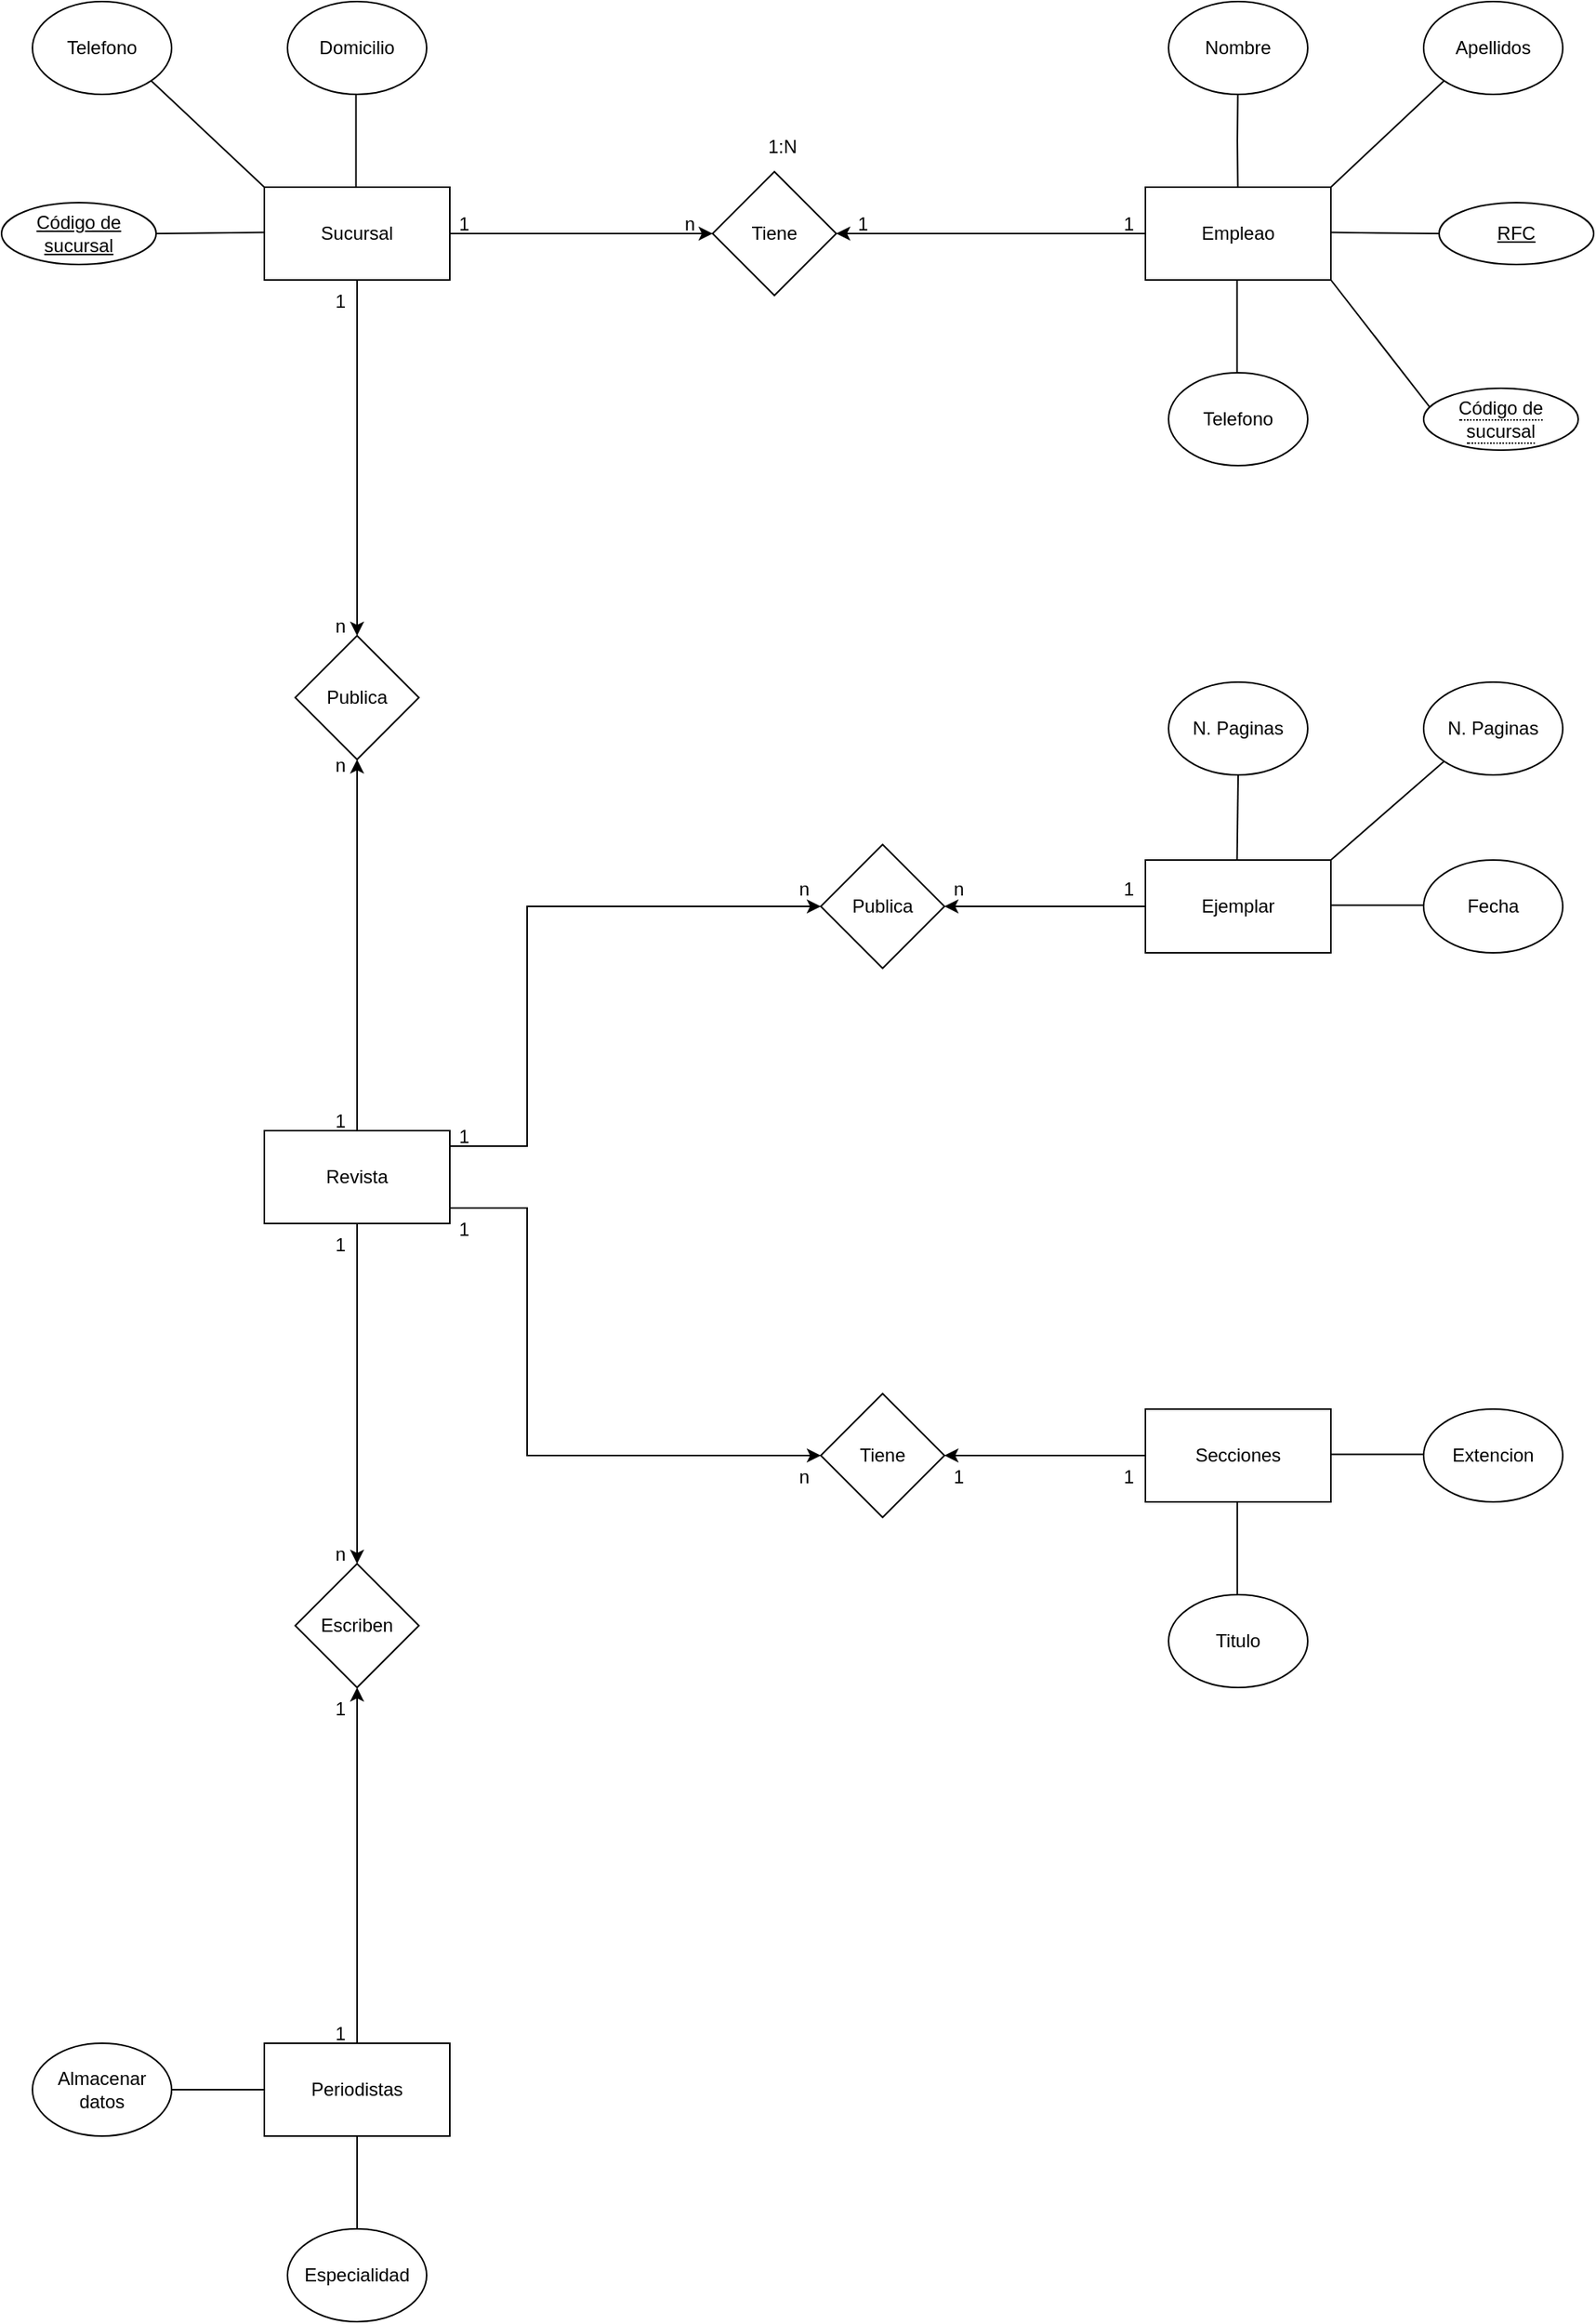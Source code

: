 <mxfile version="20.8.5" type="github">
  <diagram id="XUI5iUdzhMqutnzm3eRX" name="Página-1">
    <mxGraphModel dx="1434" dy="1965" grid="1" gridSize="10" guides="1" tooltips="1" connect="1" arrows="1" fold="1" page="1" pageScale="1" pageWidth="827" pageHeight="1169" math="0" shadow="0">
      <root>
        <mxCell id="0" />
        <mxCell id="1" parent="0" />
        <mxCell id="sCZMMQweU8kIQ0Bw9Zny-1" value="" style="edgeStyle=orthogonalEdgeStyle;rounded=0;orthogonalLoop=1;jettySize=auto;html=1;" parent="1" source="sCZMMQweU8kIQ0Bw9Zny-3" target="sCZMMQweU8kIQ0Bw9Zny-4" edge="1">
          <mxGeometry relative="1" as="geometry" />
        </mxCell>
        <mxCell id="sCZMMQweU8kIQ0Bw9Zny-2" style="edgeStyle=orthogonalEdgeStyle;rounded=0;orthogonalLoop=1;jettySize=auto;html=1;entryX=0.5;entryY=0;entryDx=0;entryDy=0;" parent="1" source="sCZMMQweU8kIQ0Bw9Zny-3" target="sCZMMQweU8kIQ0Bw9Zny-14" edge="1">
          <mxGeometry relative="1" as="geometry" />
        </mxCell>
        <mxCell id="sCZMMQweU8kIQ0Bw9Zny-3" value="Sucursal" style="rounded=0;whiteSpace=wrap;html=1;" parent="1" vertex="1">
          <mxGeometry x="190" y="50" width="120" height="60" as="geometry" />
        </mxCell>
        <mxCell id="sCZMMQweU8kIQ0Bw9Zny-4" value="Tiene" style="rhombus;whiteSpace=wrap;html=1;rounded=0;" parent="1" vertex="1">
          <mxGeometry x="480" y="40" width="80" height="80" as="geometry" />
        </mxCell>
        <mxCell id="sCZMMQweU8kIQ0Bw9Zny-5" value="" style="edgeStyle=orthogonalEdgeStyle;rounded=0;orthogonalLoop=1;jettySize=auto;html=1;" parent="1" source="sCZMMQweU8kIQ0Bw9Zny-6" target="sCZMMQweU8kIQ0Bw9Zny-4" edge="1">
          <mxGeometry relative="1" as="geometry" />
        </mxCell>
        <mxCell id="sCZMMQweU8kIQ0Bw9Zny-6" value="Empleao" style="rounded=0;whiteSpace=wrap;html=1;" parent="1" vertex="1">
          <mxGeometry x="760" y="50" width="120" height="60" as="geometry" />
        </mxCell>
        <mxCell id="sCZMMQweU8kIQ0Bw9Zny-7" value="" style="edgeStyle=orthogonalEdgeStyle;rounded=0;orthogonalLoop=1;jettySize=auto;html=1;entryX=0;entryY=0.5;entryDx=0;entryDy=0;" parent="1" source="sCZMMQweU8kIQ0Bw9Zny-10" target="sCZMMQweU8kIQ0Bw9Zny-11" edge="1">
          <mxGeometry relative="1" as="geometry">
            <Array as="points">
              <mxPoint x="360" y="710" />
              <mxPoint x="360" y="870" />
            </Array>
          </mxGeometry>
        </mxCell>
        <mxCell id="sCZMMQweU8kIQ0Bw9Zny-8" style="edgeStyle=orthogonalEdgeStyle;rounded=0;orthogonalLoop=1;jettySize=auto;html=1;entryX=0.5;entryY=1;entryDx=0;entryDy=0;" parent="1" source="sCZMMQweU8kIQ0Bw9Zny-10" target="sCZMMQweU8kIQ0Bw9Zny-14" edge="1">
          <mxGeometry relative="1" as="geometry" />
        </mxCell>
        <mxCell id="sCZMMQweU8kIQ0Bw9Zny-9" style="edgeStyle=orthogonalEdgeStyle;rounded=0;orthogonalLoop=1;jettySize=auto;html=1;entryX=0.5;entryY=0;entryDx=0;entryDy=0;" parent="1" source="sCZMMQweU8kIQ0Bw9Zny-10" target="sCZMMQweU8kIQ0Bw9Zny-36" edge="1">
          <mxGeometry relative="1" as="geometry" />
        </mxCell>
        <mxCell id="sCZMMQweU8kIQ0Bw9Zny-10" value="Revista" style="rounded=0;whiteSpace=wrap;html=1;" parent="1" vertex="1">
          <mxGeometry x="190" y="660" width="120" height="60" as="geometry" />
        </mxCell>
        <mxCell id="sCZMMQweU8kIQ0Bw9Zny-11" value="Tiene" style="rhombus;whiteSpace=wrap;html=1;rounded=0;" parent="1" vertex="1">
          <mxGeometry x="550" y="830" width="80" height="80" as="geometry" />
        </mxCell>
        <mxCell id="sCZMMQweU8kIQ0Bw9Zny-12" value="" style="edgeStyle=orthogonalEdgeStyle;rounded=0;orthogonalLoop=1;jettySize=auto;html=1;entryX=1;entryY=0.5;entryDx=0;entryDy=0;" parent="1" source="sCZMMQweU8kIQ0Bw9Zny-13" target="sCZMMQweU8kIQ0Bw9Zny-11" edge="1">
          <mxGeometry relative="1" as="geometry" />
        </mxCell>
        <mxCell id="sCZMMQweU8kIQ0Bw9Zny-13" value="Secciones" style="rounded=0;whiteSpace=wrap;html=1;" parent="1" vertex="1">
          <mxGeometry x="760" y="840" width="120" height="60" as="geometry" />
        </mxCell>
        <mxCell id="sCZMMQweU8kIQ0Bw9Zny-14" value="Publica&lt;br&gt;" style="rhombus;whiteSpace=wrap;html=1;rounded=0;" parent="1" vertex="1">
          <mxGeometry x="210" y="340" width="80" height="80" as="geometry" />
        </mxCell>
        <mxCell id="sCZMMQweU8kIQ0Bw9Zny-15" style="edgeStyle=orthogonalEdgeStyle;rounded=0;orthogonalLoop=1;jettySize=auto;html=1;entryX=0.5;entryY=1;entryDx=0;entryDy=0;" parent="1" source="sCZMMQweU8kIQ0Bw9Zny-16" target="sCZMMQweU8kIQ0Bw9Zny-36" edge="1">
          <mxGeometry relative="1" as="geometry" />
        </mxCell>
        <mxCell id="sCZMMQweU8kIQ0Bw9Zny-16" value="Periodistas" style="rounded=0;whiteSpace=wrap;html=1;" parent="1" vertex="1">
          <mxGeometry x="190" y="1250" width="120" height="60" as="geometry" />
        </mxCell>
        <mxCell id="sCZMMQweU8kIQ0Bw9Zny-17" value="Publica" style="rhombus;whiteSpace=wrap;html=1;rounded=0;" parent="1" vertex="1">
          <mxGeometry x="550" y="475" width="80" height="80" as="geometry" />
        </mxCell>
        <mxCell id="sCZMMQweU8kIQ0Bw9Zny-18" value="" style="edgeStyle=orthogonalEdgeStyle;rounded=0;orthogonalLoop=1;jettySize=auto;html=1;entryX=0;entryY=0.5;entryDx=0;entryDy=0;" parent="1" target="sCZMMQweU8kIQ0Bw9Zny-17" edge="1">
          <mxGeometry relative="1" as="geometry">
            <mxPoint x="310" y="670" as="sourcePoint" />
            <mxPoint x="460.0" y="660.0" as="targetPoint" />
            <Array as="points">
              <mxPoint x="360" y="670" />
              <mxPoint x="360" y="515" />
            </Array>
          </mxGeometry>
        </mxCell>
        <mxCell id="sCZMMQweU8kIQ0Bw9Zny-19" value="Ejemplar" style="rounded=0;whiteSpace=wrap;html=1;" parent="1" vertex="1">
          <mxGeometry x="760" y="485" width="120" height="60" as="geometry" />
        </mxCell>
        <mxCell id="sCZMMQweU8kIQ0Bw9Zny-20" value="" style="endArrow=classic;html=1;rounded=0;entryX=1;entryY=0.5;entryDx=0;entryDy=0;exitX=0;exitY=0.5;exitDx=0;exitDy=0;" parent="1" source="sCZMMQweU8kIQ0Bw9Zny-19" target="sCZMMQweU8kIQ0Bw9Zny-17" edge="1">
          <mxGeometry width="50" height="50" relative="1" as="geometry">
            <mxPoint x="570" y="600" as="sourcePoint" />
            <mxPoint x="620" y="550" as="targetPoint" />
            <Array as="points" />
          </mxGeometry>
        </mxCell>
        <mxCell id="sCZMMQweU8kIQ0Bw9Zny-21" value="Domicilio" style="ellipse;whiteSpace=wrap;html=1;rounded=0;" parent="1" vertex="1">
          <mxGeometry x="205" y="-70" width="90" height="60" as="geometry" />
        </mxCell>
        <mxCell id="sCZMMQweU8kIQ0Bw9Zny-23" value="Telefono" style="ellipse;whiteSpace=wrap;html=1;rounded=0;" parent="1" vertex="1">
          <mxGeometry x="40" y="-70" width="90" height="60" as="geometry" />
        </mxCell>
        <mxCell id="sCZMMQweU8kIQ0Bw9Zny-24" value="Almacenar datos" style="ellipse;whiteSpace=wrap;html=1;rounded=0;" parent="1" vertex="1">
          <mxGeometry x="40" y="1250" width="90" height="60" as="geometry" />
        </mxCell>
        <mxCell id="sCZMMQweU8kIQ0Bw9Zny-25" value="Especialidad" style="ellipse;whiteSpace=wrap;html=1;rounded=0;" parent="1" vertex="1">
          <mxGeometry x="205" y="1370" width="90" height="60" as="geometry" />
        </mxCell>
        <mxCell id="sCZMMQweU8kIQ0Bw9Zny-27" value="Nombre" style="ellipse;whiteSpace=wrap;html=1;rounded=0;" parent="1" vertex="1">
          <mxGeometry x="775" y="-70" width="90" height="60" as="geometry" />
        </mxCell>
        <mxCell id="sCZMMQweU8kIQ0Bw9Zny-29" value="Apellidos" style="ellipse;whiteSpace=wrap;html=1;rounded=0;" parent="1" vertex="1">
          <mxGeometry x="940" y="-70" width="90" height="60" as="geometry" />
        </mxCell>
        <mxCell id="sCZMMQweU8kIQ0Bw9Zny-30" value="Telefono" style="ellipse;whiteSpace=wrap;html=1;rounded=0;" parent="1" vertex="1">
          <mxGeometry x="775" y="170" width="90" height="60" as="geometry" />
        </mxCell>
        <mxCell id="sCZMMQweU8kIQ0Bw9Zny-31" value="Titulo" style="ellipse;whiteSpace=wrap;html=1;rounded=0;" parent="1" vertex="1">
          <mxGeometry x="775" y="960" width="90" height="60" as="geometry" />
        </mxCell>
        <mxCell id="sCZMMQweU8kIQ0Bw9Zny-32" value="Extencion" style="ellipse;whiteSpace=wrap;html=1;rounded=0;" parent="1" vertex="1">
          <mxGeometry x="940" y="840" width="90" height="60" as="geometry" />
        </mxCell>
        <mxCell id="sCZMMQweU8kIQ0Bw9Zny-33" value="Fecha" style="ellipse;whiteSpace=wrap;html=1;rounded=0;" parent="1" vertex="1">
          <mxGeometry x="940" y="485" width="90" height="60" as="geometry" />
        </mxCell>
        <mxCell id="sCZMMQweU8kIQ0Bw9Zny-34" value="N. Paginas" style="ellipse;whiteSpace=wrap;html=1;rounded=0;" parent="1" vertex="1">
          <mxGeometry x="940" y="370" width="90" height="60" as="geometry" />
        </mxCell>
        <mxCell id="sCZMMQweU8kIQ0Bw9Zny-35" value="N. Paginas" style="ellipse;whiteSpace=wrap;html=1;rounded=0;" parent="1" vertex="1">
          <mxGeometry x="775" y="370" width="90" height="60" as="geometry" />
        </mxCell>
        <mxCell id="sCZMMQweU8kIQ0Bw9Zny-36" value="Escriben" style="rhombus;whiteSpace=wrap;html=1;rounded=0;" parent="1" vertex="1">
          <mxGeometry x="210" y="940" width="80" height="80" as="geometry" />
        </mxCell>
        <mxCell id="sCZMMQweU8kIQ0Bw9Zny-37" value="" style="endArrow=none;html=1;rounded=0;exitX=0.5;exitY=1;exitDx=0;exitDy=0;entryX=0.5;entryY=0;entryDx=0;entryDy=0;" parent="1" source="sCZMMQweU8kIQ0Bw9Zny-16" target="sCZMMQweU8kIQ0Bw9Zny-25" edge="1">
          <mxGeometry width="50" height="50" relative="1" as="geometry">
            <mxPoint x="380" y="1040" as="sourcePoint" />
            <mxPoint x="430" y="990" as="targetPoint" />
          </mxGeometry>
        </mxCell>
        <mxCell id="sCZMMQweU8kIQ0Bw9Zny-38" value="" style="endArrow=none;html=1;rounded=0;exitX=0.5;exitY=1;exitDx=0;exitDy=0;entryX=0.5;entryY=0;entryDx=0;entryDy=0;" parent="1" edge="1">
          <mxGeometry width="50" height="50" relative="1" as="geometry">
            <mxPoint x="249.29" y="-10" as="sourcePoint" />
            <mxPoint x="249.29" y="50" as="targetPoint" />
          </mxGeometry>
        </mxCell>
        <mxCell id="sCZMMQweU8kIQ0Bw9Zny-39" value="" style="endArrow=none;html=1;rounded=0;exitX=1;exitY=0.5;exitDx=0;exitDy=0;entryX=0;entryY=0.5;entryDx=0;entryDy=0;" parent="1" source="sCZMMQweU8kIQ0Bw9Zny-24" target="sCZMMQweU8kIQ0Bw9Zny-16" edge="1">
          <mxGeometry width="50" height="50" relative="1" as="geometry">
            <mxPoint x="180" y="1160" as="sourcePoint" />
            <mxPoint x="230" y="1110" as="targetPoint" />
          </mxGeometry>
        </mxCell>
        <mxCell id="sCZMMQweU8kIQ0Bw9Zny-41" value="" style="endArrow=none;html=1;rounded=0;exitX=1;exitY=0.5;exitDx=0;exitDy=0;entryX=0;entryY=0.5;entryDx=0;entryDy=0;" parent="1" edge="1" source="l0i4TTvH1YX-bwl_Ys6j-1">
          <mxGeometry width="50" height="50" relative="1" as="geometry">
            <mxPoint x="130" y="79.29" as="sourcePoint" />
            <mxPoint x="190" y="79.29" as="targetPoint" />
          </mxGeometry>
        </mxCell>
        <mxCell id="sCZMMQweU8kIQ0Bw9Zny-42" value="" style="endArrow=none;html=1;rounded=0;exitX=1;exitY=0.5;exitDx=0;exitDy=0;entryX=0;entryY=0.5;entryDx=0;entryDy=0;" parent="1" edge="1">
          <mxGeometry width="50" height="50" relative="1" as="geometry">
            <mxPoint x="880" y="514.29" as="sourcePoint" />
            <mxPoint x="940" y="514.29" as="targetPoint" />
          </mxGeometry>
        </mxCell>
        <mxCell id="sCZMMQweU8kIQ0Bw9Zny-43" value="" style="endArrow=none;html=1;rounded=0;exitX=1;exitY=0.5;exitDx=0;exitDy=0;entryX=0;entryY=0.5;entryDx=0;entryDy=0;" parent="1" edge="1">
          <mxGeometry width="50" height="50" relative="1" as="geometry">
            <mxPoint x="880" y="869.29" as="sourcePoint" />
            <mxPoint x="940" y="869.29" as="targetPoint" />
          </mxGeometry>
        </mxCell>
        <mxCell id="sCZMMQweU8kIQ0Bw9Zny-44" value="" style="endArrow=none;html=1;rounded=0;exitX=1;exitY=0.5;exitDx=0;exitDy=0;entryX=0;entryY=0.5;entryDx=0;entryDy=0;" parent="1" edge="1" target="l0i4TTvH1YX-bwl_Ys6j-3">
          <mxGeometry width="50" height="50" relative="1" as="geometry">
            <mxPoint x="880" y="79.29" as="sourcePoint" />
            <mxPoint x="940" y="79.29" as="targetPoint" />
          </mxGeometry>
        </mxCell>
        <mxCell id="sCZMMQweU8kIQ0Bw9Zny-45" value="" style="endArrow=none;html=1;rounded=0;exitX=0.5;exitY=1;exitDx=0;exitDy=0;entryX=0.5;entryY=0;entryDx=0;entryDy=0;" parent="1" edge="1">
          <mxGeometry width="50" height="50" relative="1" as="geometry">
            <mxPoint x="819.29" y="110" as="sourcePoint" />
            <mxPoint x="819.29" y="170.0" as="targetPoint" />
          </mxGeometry>
        </mxCell>
        <mxCell id="sCZMMQweU8kIQ0Bw9Zny-46" value="" style="endArrow=none;html=1;rounded=0;entryX=0.5;entryY=0;entryDx=0;entryDy=0;exitX=0.5;exitY=1;exitDx=0;exitDy=0;" parent="1" source="sCZMMQweU8kIQ0Bw9Zny-35" edge="1">
          <mxGeometry width="50" height="50" relative="1" as="geometry">
            <mxPoint x="819" y="440" as="sourcePoint" />
            <mxPoint x="819.29" y="485.0" as="targetPoint" />
          </mxGeometry>
        </mxCell>
        <mxCell id="sCZMMQweU8kIQ0Bw9Zny-47" value="" style="endArrow=none;html=1;rounded=0;exitX=0.5;exitY=1;exitDx=0;exitDy=0;entryX=0.5;entryY=0;entryDx=0;entryDy=0;" parent="1" edge="1">
          <mxGeometry width="50" height="50" relative="1" as="geometry">
            <mxPoint x="819.41" y="900" as="sourcePoint" />
            <mxPoint x="819.41" y="960" as="targetPoint" />
          </mxGeometry>
        </mxCell>
        <mxCell id="sCZMMQweU8kIQ0Bw9Zny-48" value="" style="endArrow=none;html=1;rounded=0;entryX=0;entryY=1;entryDx=0;entryDy=0;exitX=1;exitY=0;exitDx=0;exitDy=0;" parent="1" source="sCZMMQweU8kIQ0Bw9Zny-19" target="sCZMMQweU8kIQ0Bw9Zny-34" edge="1">
          <mxGeometry width="50" height="50" relative="1" as="geometry">
            <mxPoint x="970" y="460" as="sourcePoint" />
            <mxPoint x="520" y="790" as="targetPoint" />
          </mxGeometry>
        </mxCell>
        <mxCell id="sCZMMQweU8kIQ0Bw9Zny-49" value="" style="endArrow=none;html=1;rounded=0;entryX=0;entryY=1;entryDx=0;entryDy=0;exitX=1;exitY=0;exitDx=0;exitDy=0;" parent="1" source="sCZMMQweU8kIQ0Bw9Zny-6" target="sCZMMQweU8kIQ0Bw9Zny-29" edge="1">
          <mxGeometry width="50" height="50" relative="1" as="geometry">
            <mxPoint x="690" y="100" as="sourcePoint" />
            <mxPoint x="740" y="50" as="targetPoint" />
          </mxGeometry>
        </mxCell>
        <mxCell id="sCZMMQweU8kIQ0Bw9Zny-50" value="" style="endArrow=none;html=1;rounded=0;entryX=1;entryY=1;entryDx=0;entryDy=0;exitX=0;exitY=0;exitDx=0;exitDy=0;" parent="1" source="sCZMMQweU8kIQ0Bw9Zny-3" target="sCZMMQweU8kIQ0Bw9Zny-23" edge="1">
          <mxGeometry width="50" height="50" relative="1" as="geometry">
            <mxPoint x="690" y="100" as="sourcePoint" />
            <mxPoint x="740" y="50" as="targetPoint" />
          </mxGeometry>
        </mxCell>
        <mxCell id="sCZMMQweU8kIQ0Bw9Zny-51" value="1&#xa;" style="text;strokeColor=none;fillColor=none;spacingLeft=4;spacingRight=4;overflow=hidden;rotatable=0;points=[[0,0.5],[1,0.5]];portConstraint=eastwest;fontSize=12;rounded=0;" parent="1" vertex="1">
          <mxGeometry x="230" y="110" width="40" height="30" as="geometry" />
        </mxCell>
        <mxCell id="sCZMMQweU8kIQ0Bw9Zny-52" value="n" style="text;strokeColor=none;fillColor=none;spacingLeft=4;spacingRight=4;overflow=hidden;rotatable=0;points=[[0,0.5],[1,0.5]];portConstraint=eastwest;fontSize=12;rounded=0;" parent="1" vertex="1">
          <mxGeometry x="230" y="320" width="40" height="30" as="geometry" />
        </mxCell>
        <mxCell id="sCZMMQweU8kIQ0Bw9Zny-53" value="n" style="text;strokeColor=none;fillColor=none;spacingLeft=4;spacingRight=4;overflow=hidden;rotatable=0;points=[[0,0.5],[1,0.5]];portConstraint=eastwest;fontSize=12;rounded=0;" parent="1" vertex="1">
          <mxGeometry x="230" y="410" width="20" height="20" as="geometry" />
        </mxCell>
        <mxCell id="sCZMMQweU8kIQ0Bw9Zny-54" value="1&#xa;" style="text;strokeColor=none;fillColor=none;spacingLeft=4;spacingRight=4;overflow=hidden;rotatable=0;points=[[0,0.5],[1,0.5]];portConstraint=eastwest;fontSize=12;rounded=0;" parent="1" vertex="1">
          <mxGeometry x="230" y="640" width="20" height="20" as="geometry" />
        </mxCell>
        <mxCell id="sCZMMQweU8kIQ0Bw9Zny-55" value="1&#xa;" style="text;strokeColor=none;fillColor=none;spacingLeft=4;spacingRight=4;overflow=hidden;rotatable=0;points=[[0,0.5],[1,0.5]];portConstraint=eastwest;fontSize=12;rounded=0;" parent="1" vertex="1">
          <mxGeometry x="230" y="720" width="20" height="20" as="geometry" />
        </mxCell>
        <mxCell id="sCZMMQweU8kIQ0Bw9Zny-56" value="n&#xa;" style="text;strokeColor=none;fillColor=none;spacingLeft=4;spacingRight=4;overflow=hidden;rotatable=0;points=[[0,0.5],[1,0.5]];portConstraint=eastwest;fontSize=12;rounded=0;" parent="1" vertex="1">
          <mxGeometry x="230" y="920" width="20" height="20" as="geometry" />
        </mxCell>
        <mxCell id="sCZMMQweU8kIQ0Bw9Zny-57" value="1&#xa;" style="text;strokeColor=none;fillColor=none;spacingLeft=4;spacingRight=4;overflow=hidden;rotatable=0;points=[[0,0.5],[1,0.5]];portConstraint=eastwest;fontSize=12;rounded=0;" parent="1" vertex="1">
          <mxGeometry x="230" y="1020" width="20" height="20" as="geometry" />
        </mxCell>
        <mxCell id="sCZMMQweU8kIQ0Bw9Zny-58" value="1&#xa;" style="text;strokeColor=none;fillColor=none;spacingLeft=4;spacingRight=4;overflow=hidden;rotatable=0;points=[[0,0.5],[1,0.5]];portConstraint=eastwest;fontSize=12;rounded=0;" parent="1" vertex="1">
          <mxGeometry x="230" y="1230" width="20" height="20" as="geometry" />
        </mxCell>
        <mxCell id="sCZMMQweU8kIQ0Bw9Zny-59" value="1&#xa;" style="text;strokeColor=none;fillColor=none;spacingLeft=4;spacingRight=4;overflow=hidden;rotatable=0;points=[[0,0.5],[1,0.5]];portConstraint=eastwest;fontSize=12;rounded=0;" parent="1" vertex="1">
          <mxGeometry x="310" y="710" width="20" height="20" as="geometry" />
        </mxCell>
        <mxCell id="sCZMMQweU8kIQ0Bw9Zny-60" value="1&#xa;" style="text;strokeColor=none;fillColor=none;spacingLeft=4;spacingRight=4;overflow=hidden;rotatable=0;points=[[0,0.5],[1,0.5]];portConstraint=eastwest;fontSize=12;rounded=0;" parent="1" vertex="1">
          <mxGeometry x="310" y="650" width="20" height="20" as="geometry" />
        </mxCell>
        <mxCell id="sCZMMQweU8kIQ0Bw9Zny-61" value="n" style="text;strokeColor=none;fillColor=none;spacingLeft=4;spacingRight=4;overflow=hidden;rotatable=0;points=[[0,0.5],[1,0.5]];portConstraint=eastwest;fontSize=12;rounded=0;" parent="1" vertex="1">
          <mxGeometry x="530" y="870" width="20" height="20" as="geometry" />
        </mxCell>
        <mxCell id="sCZMMQweU8kIQ0Bw9Zny-62" value="n" style="text;strokeColor=none;fillColor=none;spacingLeft=4;spacingRight=4;overflow=hidden;rotatable=0;points=[[0,0.5],[1,0.5]];portConstraint=eastwest;fontSize=12;rounded=0;" parent="1" vertex="1">
          <mxGeometry x="530" y="490" width="20" height="20" as="geometry" />
        </mxCell>
        <mxCell id="sCZMMQweU8kIQ0Bw9Zny-63" value="n" style="text;strokeColor=none;fillColor=none;spacingLeft=4;spacingRight=4;overflow=hidden;rotatable=0;points=[[0,0.5],[1,0.5]];portConstraint=eastwest;fontSize=12;rounded=0;" parent="1" vertex="1">
          <mxGeometry x="630" y="490" width="20" height="20" as="geometry" />
        </mxCell>
        <mxCell id="sCZMMQweU8kIQ0Bw9Zny-64" value="1&#xa;" style="text;strokeColor=none;fillColor=none;spacingLeft=4;spacingRight=4;overflow=hidden;rotatable=0;points=[[0,0.5],[1,0.5]];portConstraint=eastwest;fontSize=12;rounded=0;" parent="1" vertex="1">
          <mxGeometry x="740" y="490" width="20" height="20" as="geometry" />
        </mxCell>
        <mxCell id="sCZMMQweU8kIQ0Bw9Zny-65" value="1&#xa;" style="text;strokeColor=none;fillColor=none;spacingLeft=4;spacingRight=4;overflow=hidden;rotatable=0;points=[[0,0.5],[1,0.5]];portConstraint=eastwest;fontSize=12;rounded=0;" parent="1" vertex="1">
          <mxGeometry x="630" y="870" width="20" height="20" as="geometry" />
        </mxCell>
        <mxCell id="sCZMMQweU8kIQ0Bw9Zny-66" value="1&#xa;" style="text;strokeColor=none;fillColor=none;spacingLeft=4;spacingRight=4;overflow=hidden;rotatable=0;points=[[0,0.5],[1,0.5]];portConstraint=eastwest;fontSize=12;rounded=0;" parent="1" vertex="1">
          <mxGeometry x="740" y="870" width="20" height="20" as="geometry" />
        </mxCell>
        <mxCell id="sCZMMQweU8kIQ0Bw9Zny-67" value="1&#xa;" style="text;strokeColor=none;fillColor=none;spacingLeft=4;spacingRight=4;overflow=hidden;rotatable=0;points=[[0,0.5],[1,0.5]];portConstraint=eastwest;fontSize=12;rounded=0;" parent="1" vertex="1">
          <mxGeometry x="310" y="60" width="20" height="20" as="geometry" />
        </mxCell>
        <mxCell id="sCZMMQweU8kIQ0Bw9Zny-68" value="n" style="text;strokeColor=none;fillColor=none;spacingLeft=4;spacingRight=4;overflow=hidden;rotatable=0;points=[[0,0.5],[1,0.5]];portConstraint=eastwest;fontSize=12;rounded=0;" parent="1" vertex="1">
          <mxGeometry x="456" y="60" width="20" height="20" as="geometry" />
        </mxCell>
        <mxCell id="sCZMMQweU8kIQ0Bw9Zny-69" value="1&#xa;" style="text;strokeColor=none;fillColor=none;spacingLeft=4;spacingRight=4;overflow=hidden;rotatable=0;points=[[0,0.5],[1,0.5]];portConstraint=eastwest;fontSize=12;rounded=0;" parent="1" vertex="1">
          <mxGeometry x="740" y="60" width="20" height="20" as="geometry" />
        </mxCell>
        <mxCell id="sCZMMQweU8kIQ0Bw9Zny-70" value="1&#xa;" style="text;strokeColor=none;fillColor=none;spacingLeft=4;spacingRight=4;overflow=hidden;rotatable=0;points=[[0,0.5],[1,0.5]];portConstraint=eastwest;fontSize=12;rounded=0;" parent="1" vertex="1">
          <mxGeometry x="568" y="60" width="20" height="20" as="geometry" />
        </mxCell>
        <mxCell id="sCZMMQweU8kIQ0Bw9Zny-71" value="" style="endArrow=none;html=1;rounded=0;exitX=0.5;exitY=1;exitDx=0;exitDy=0;entryX=0.5;entryY=0;entryDx=0;entryDy=0;" parent="1" edge="1">
          <mxGeometry width="50" height="50" relative="1" as="geometry">
            <mxPoint x="819.79" y="-10" as="sourcePoint" />
            <mxPoint x="819.79" y="50" as="targetPoint" />
            <Array as="points">
              <mxPoint x="819.5" y="20" />
            </Array>
          </mxGeometry>
        </mxCell>
        <mxCell id="l0i4TTvH1YX-bwl_Ys6j-1" value="Código de sucursal" style="ellipse;whiteSpace=wrap;html=1;align=center;fontStyle=4;" vertex="1" parent="1">
          <mxGeometry x="20" y="60" width="100" height="40" as="geometry" />
        </mxCell>
        <mxCell id="l0i4TTvH1YX-bwl_Ys6j-2" value="1:N" style="text;strokeColor=none;fillColor=none;spacingLeft=4;spacingRight=4;overflow=hidden;rotatable=0;points=[[0,0.5],[1,0.5]];portConstraint=eastwest;fontSize=12;rounded=0;" vertex="1" parent="1">
          <mxGeometry x="510" y="10" width="30" height="20" as="geometry" />
        </mxCell>
        <mxCell id="l0i4TTvH1YX-bwl_Ys6j-3" value="RFC" style="ellipse;whiteSpace=wrap;html=1;align=center;fontStyle=4;" vertex="1" parent="1">
          <mxGeometry x="950" y="60" width="100" height="40" as="geometry" />
        </mxCell>
        <mxCell id="l0i4TTvH1YX-bwl_Ys6j-7" value="" style="endArrow=none;html=1;rounded=0;exitX=0;exitY=0.5;exitDx=0;exitDy=0;entryX=1;entryY=1;entryDx=0;entryDy=0;" edge="1" parent="1" target="sCZMMQweU8kIQ0Bw9Zny-6">
          <mxGeometry width="50" height="50" relative="1" as="geometry">
            <mxPoint x="950" y="200" as="sourcePoint" />
            <mxPoint x="960" y="10" as="targetPoint" />
          </mxGeometry>
        </mxCell>
        <mxCell id="l0i4TTvH1YX-bwl_Ys6j-8" value="&lt;span style=&quot;border-bottom: 1px dotted&quot;&gt;Código de sucursal&lt;/span&gt;" style="ellipse;whiteSpace=wrap;html=1;align=center;" vertex="1" parent="1">
          <mxGeometry x="940" y="180" width="100" height="40" as="geometry" />
        </mxCell>
      </root>
    </mxGraphModel>
  </diagram>
</mxfile>
